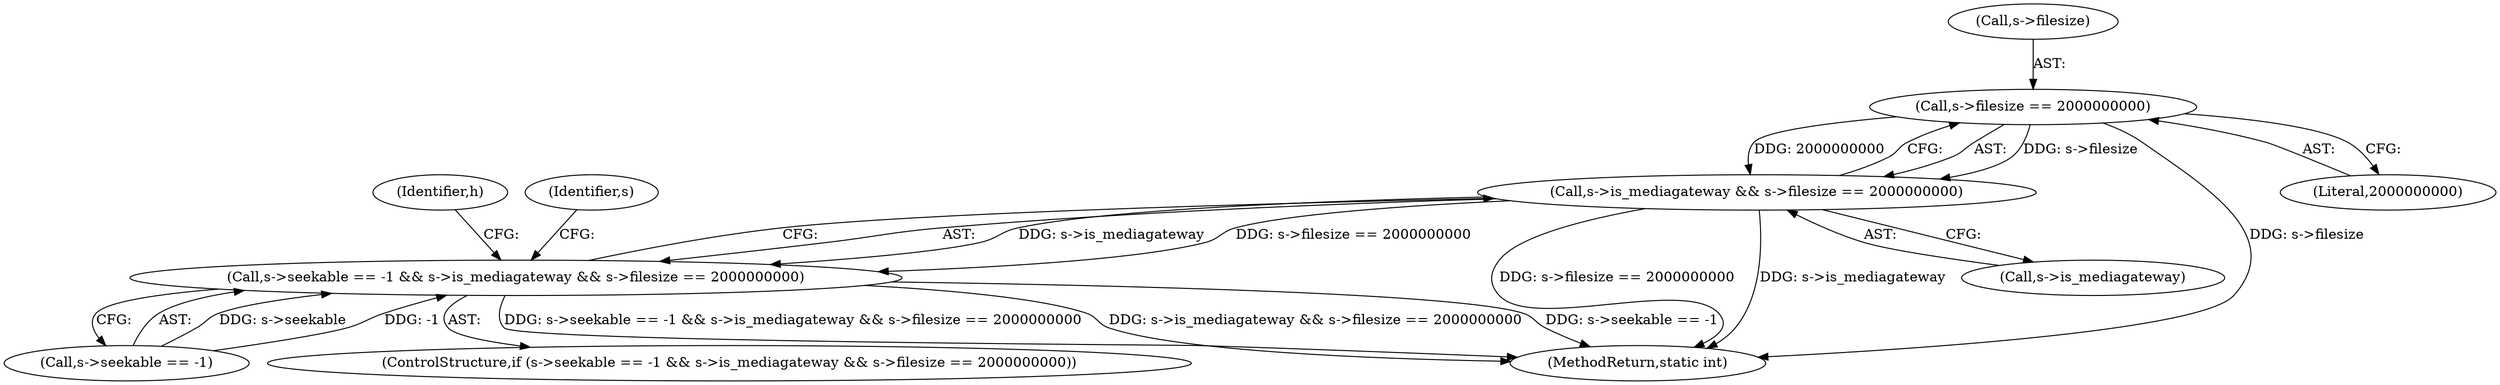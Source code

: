 digraph "0_FFmpeg_2a05c8f813de6f2278827734bf8102291e7484aa_3@pointer" {
"1000176" [label="(Call,s->filesize == 2000000000)"];
"1000172" [label="(Call,s->is_mediagateway && s->filesize == 2000000000)"];
"1000165" [label="(Call,s->seekable == -1 && s->is_mediagateway && s->filesize == 2000000000)"];
"1000201" [label="(MethodReturn,static int)"];
"1000183" [label="(Identifier,h)"];
"1000180" [label="(Literal,2000000000)"];
"1000176" [label="(Call,s->filesize == 2000000000)"];
"1000166" [label="(Call,s->seekable == -1)"];
"1000188" [label="(Identifier,s)"];
"1000173" [label="(Call,s->is_mediagateway)"];
"1000165" [label="(Call,s->seekable == -1 && s->is_mediagateway && s->filesize == 2000000000)"];
"1000172" [label="(Call,s->is_mediagateway && s->filesize == 2000000000)"];
"1000164" [label="(ControlStructure,if (s->seekable == -1 && s->is_mediagateway && s->filesize == 2000000000))"];
"1000177" [label="(Call,s->filesize)"];
"1000176" -> "1000172"  [label="AST: "];
"1000176" -> "1000180"  [label="CFG: "];
"1000177" -> "1000176"  [label="AST: "];
"1000180" -> "1000176"  [label="AST: "];
"1000172" -> "1000176"  [label="CFG: "];
"1000176" -> "1000201"  [label="DDG: s->filesize"];
"1000176" -> "1000172"  [label="DDG: s->filesize"];
"1000176" -> "1000172"  [label="DDG: 2000000000"];
"1000172" -> "1000165"  [label="AST: "];
"1000172" -> "1000173"  [label="CFG: "];
"1000173" -> "1000172"  [label="AST: "];
"1000165" -> "1000172"  [label="CFG: "];
"1000172" -> "1000201"  [label="DDG: s->filesize == 2000000000"];
"1000172" -> "1000201"  [label="DDG: s->is_mediagateway"];
"1000172" -> "1000165"  [label="DDG: s->is_mediagateway"];
"1000172" -> "1000165"  [label="DDG: s->filesize == 2000000000"];
"1000165" -> "1000164"  [label="AST: "];
"1000165" -> "1000166"  [label="CFG: "];
"1000166" -> "1000165"  [label="AST: "];
"1000183" -> "1000165"  [label="CFG: "];
"1000188" -> "1000165"  [label="CFG: "];
"1000165" -> "1000201"  [label="DDG: s->is_mediagateway && s->filesize == 2000000000"];
"1000165" -> "1000201"  [label="DDG: s->seekable == -1"];
"1000165" -> "1000201"  [label="DDG: s->seekable == -1 && s->is_mediagateway && s->filesize == 2000000000"];
"1000166" -> "1000165"  [label="DDG: s->seekable"];
"1000166" -> "1000165"  [label="DDG: -1"];
}
